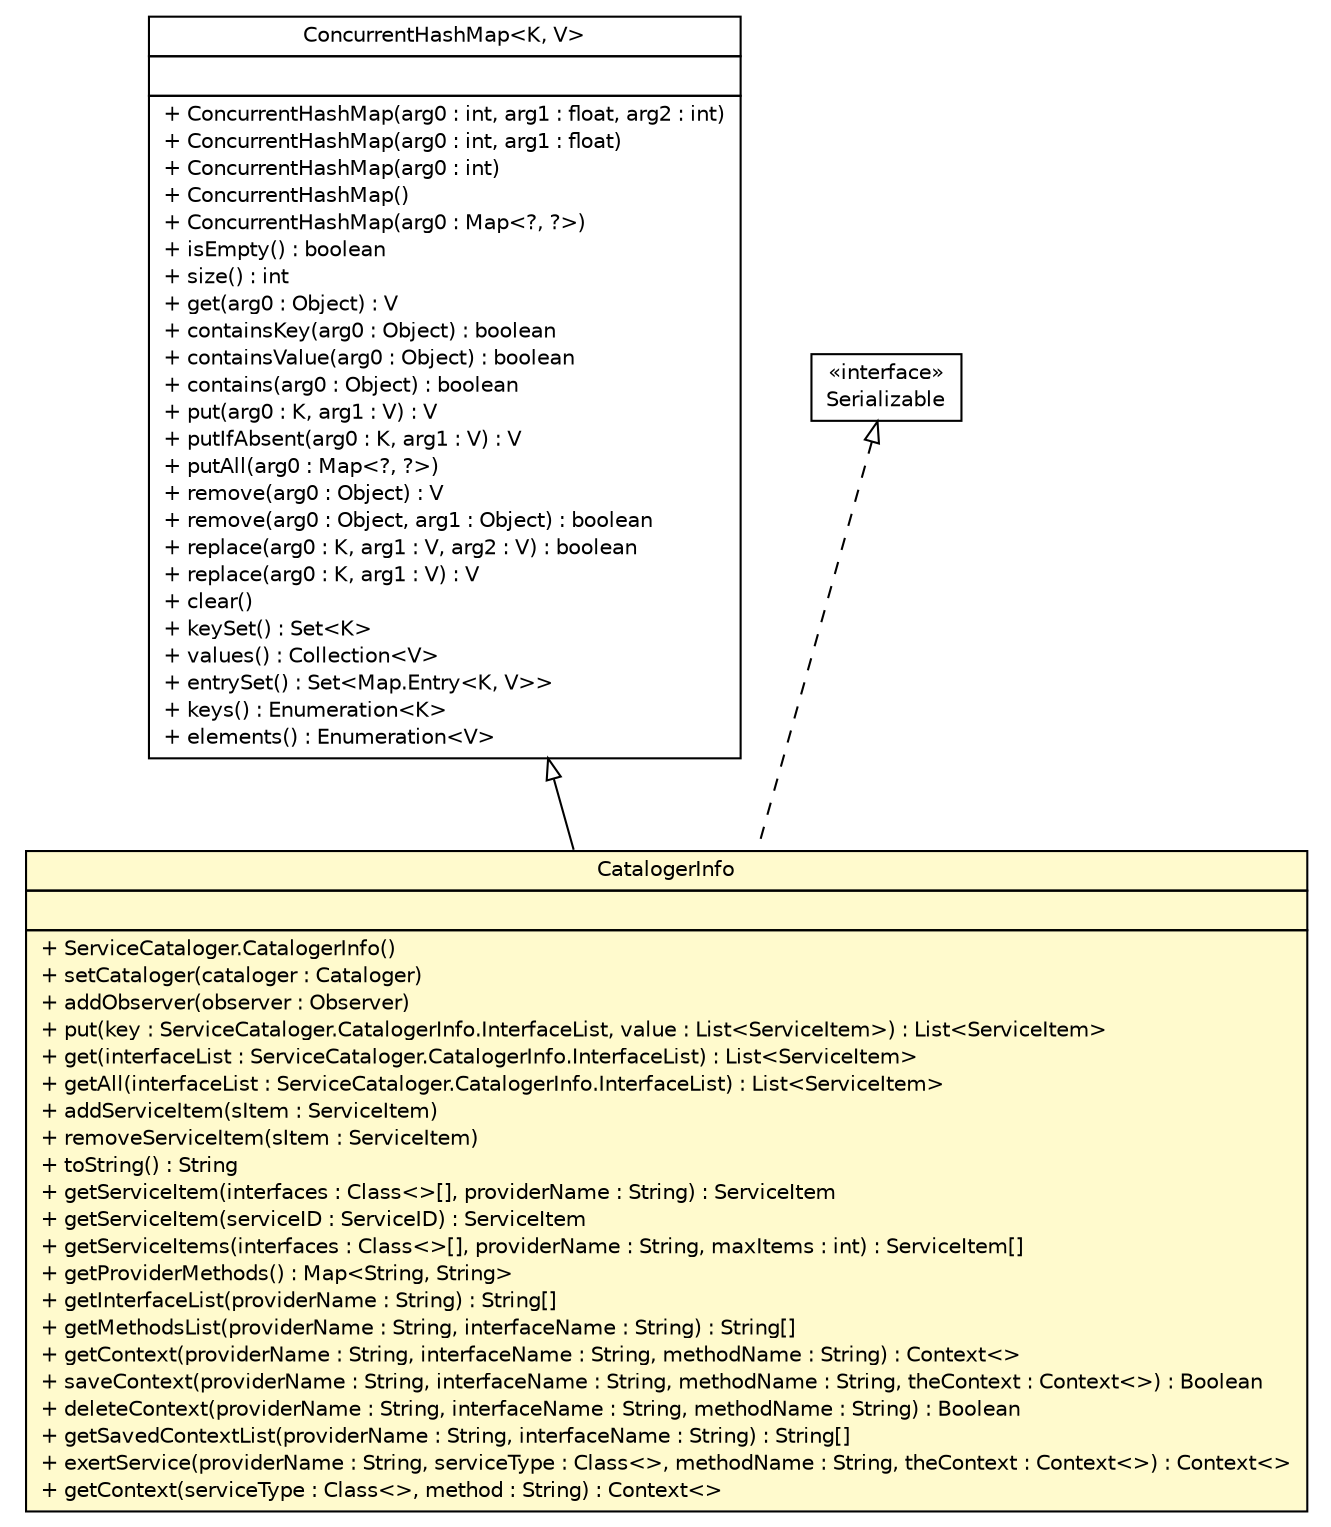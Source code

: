 #!/usr/local/bin/dot
#
# Class diagram 
# Generated by UMLGraph version R5_6 (http://www.umlgraph.org/)
#

digraph G {
	edge [fontname="Helvetica",fontsize=10,labelfontname="Helvetica",labelfontsize=10];
	node [fontname="Helvetica",fontsize=10,shape=plaintext];
	nodesep=0.25;
	ranksep=0.5;
	// sorcer.core.provider.cataloger.ServiceCataloger.CatalogerInfo
	c294913 [label=<<table title="sorcer.core.provider.cataloger.ServiceCataloger.CatalogerInfo" border="0" cellborder="1" cellspacing="0" cellpadding="2" port="p" bgcolor="lemonChiffon" href="./ServiceCataloger.CatalogerInfo.html">
		<tr><td><table border="0" cellspacing="0" cellpadding="1">
<tr><td align="center" balign="center"> CatalogerInfo </td></tr>
		</table></td></tr>
		<tr><td><table border="0" cellspacing="0" cellpadding="1">
<tr><td align="left" balign="left">  </td></tr>
		</table></td></tr>
		<tr><td><table border="0" cellspacing="0" cellpadding="1">
<tr><td align="left" balign="left"> + ServiceCataloger.CatalogerInfo() </td></tr>
<tr><td align="left" balign="left"> + setCataloger(cataloger : Cataloger) </td></tr>
<tr><td align="left" balign="left"> + addObserver(observer : Observer) </td></tr>
<tr><td align="left" balign="left"> + put(key : ServiceCataloger.CatalogerInfo.InterfaceList, value : List&lt;ServiceItem&gt;) : List&lt;ServiceItem&gt; </td></tr>
<tr><td align="left" balign="left"> + get(interfaceList : ServiceCataloger.CatalogerInfo.InterfaceList) : List&lt;ServiceItem&gt; </td></tr>
<tr><td align="left" balign="left"> + getAll(interfaceList : ServiceCataloger.CatalogerInfo.InterfaceList) : List&lt;ServiceItem&gt; </td></tr>
<tr><td align="left" balign="left"> + addServiceItem(sItem : ServiceItem) </td></tr>
<tr><td align="left" balign="left"> + removeServiceItem(sItem : ServiceItem) </td></tr>
<tr><td align="left" balign="left"> + toString() : String </td></tr>
<tr><td align="left" balign="left"> + getServiceItem(interfaces : Class&lt;&gt;[], providerName : String) : ServiceItem </td></tr>
<tr><td align="left" balign="left"> + getServiceItem(serviceID : ServiceID) : ServiceItem </td></tr>
<tr><td align="left" balign="left"> + getServiceItems(interfaces : Class&lt;&gt;[], providerName : String, maxItems : int) : ServiceItem[] </td></tr>
<tr><td align="left" balign="left"> + getProviderMethods() : Map&lt;String, String&gt; </td></tr>
<tr><td align="left" balign="left"> + getInterfaceList(providerName : String) : String[] </td></tr>
<tr><td align="left" balign="left"> + getMethodsList(providerName : String, interfaceName : String) : String[] </td></tr>
<tr><td align="left" balign="left"> + getContext(providerName : String, interfaceName : String, methodName : String) : Context&lt;&gt; </td></tr>
<tr><td align="left" balign="left"> + saveContext(providerName : String, interfaceName : String, methodName : String, theContext : Context&lt;&gt;) : Boolean </td></tr>
<tr><td align="left" balign="left"> + deleteContext(providerName : String, interfaceName : String, methodName : String) : Boolean </td></tr>
<tr><td align="left" balign="left"> + getSavedContextList(providerName : String, interfaceName : String) : String[] </td></tr>
<tr><td align="left" balign="left"> + exertService(providerName : String, serviceType : Class&lt;&gt;, methodName : String, theContext : Context&lt;&gt;) : Context&lt;&gt; </td></tr>
<tr><td align="left" balign="left"> + getContext(serviceType : Class&lt;&gt;, method : String) : Context&lt;&gt; </td></tr>
		</table></td></tr>
		</table>>, URL="./ServiceCataloger.CatalogerInfo.html", fontname="Helvetica", fontcolor="black", fontsize=10.0];
	//sorcer.core.provider.cataloger.ServiceCataloger.CatalogerInfo extends java.util.concurrent.ConcurrentHashMap<sorcer.core.provider.cataloger.ServiceCataloger.CatalogerInfo.InterfaceList, java.util.List<net.jini.core.lookup.ServiceItem>>
	c295031:p -> c294913:p [dir=back,arrowtail=empty];
	//sorcer.core.provider.cataloger.ServiceCataloger.CatalogerInfo implements java.io.Serializable
	c295032:p -> c294913:p [dir=back,arrowtail=empty,style=dashed];
	// java.io.Serializable
	c295032 [label=<<table title="java.io.Serializable" border="0" cellborder="1" cellspacing="0" cellpadding="2" port="p" href="http://docs.oracle.com/javase/7/docs/api/java/io/Serializable.html">
		<tr><td><table border="0" cellspacing="0" cellpadding="1">
<tr><td align="center" balign="center"> &#171;interface&#187; </td></tr>
<tr><td align="center" balign="center"> Serializable </td></tr>
		</table></td></tr>
		</table>>, URL="http://docs.oracle.com/javase/7/docs/api/java/io/Serializable.html", fontname="Helvetica", fontcolor="black", fontsize=10.0];
	// java.util.concurrent.ConcurrentHashMap<K, V>
	c295031 [label=<<table title="java.util.concurrent.ConcurrentHashMap" border="0" cellborder="1" cellspacing="0" cellpadding="2" port="p" href="http://docs.oracle.com/javase/7/docs/api/java/util/concurrent/ConcurrentHashMap.html">
		<tr><td><table border="0" cellspacing="0" cellpadding="1">
<tr><td align="center" balign="center"> ConcurrentHashMap&lt;K, V&gt; </td></tr>
		</table></td></tr>
		<tr><td><table border="0" cellspacing="0" cellpadding="1">
<tr><td align="left" balign="left">  </td></tr>
		</table></td></tr>
		<tr><td><table border="0" cellspacing="0" cellpadding="1">
<tr><td align="left" balign="left"> + ConcurrentHashMap(arg0 : int, arg1 : float, arg2 : int) </td></tr>
<tr><td align="left" balign="left"> + ConcurrentHashMap(arg0 : int, arg1 : float) </td></tr>
<tr><td align="left" balign="left"> + ConcurrentHashMap(arg0 : int) </td></tr>
<tr><td align="left" balign="left"> + ConcurrentHashMap() </td></tr>
<tr><td align="left" balign="left"> + ConcurrentHashMap(arg0 : Map&lt;?, ?&gt;) </td></tr>
<tr><td align="left" balign="left"> + isEmpty() : boolean </td></tr>
<tr><td align="left" balign="left"> + size() : int </td></tr>
<tr><td align="left" balign="left"> + get(arg0 : Object) : V </td></tr>
<tr><td align="left" balign="left"> + containsKey(arg0 : Object) : boolean </td></tr>
<tr><td align="left" balign="left"> + containsValue(arg0 : Object) : boolean </td></tr>
<tr><td align="left" balign="left"> + contains(arg0 : Object) : boolean </td></tr>
<tr><td align="left" balign="left"> + put(arg0 : K, arg1 : V) : V </td></tr>
<tr><td align="left" balign="left"> + putIfAbsent(arg0 : K, arg1 : V) : V </td></tr>
<tr><td align="left" balign="left"> + putAll(arg0 : Map&lt;?, ?&gt;) </td></tr>
<tr><td align="left" balign="left"> + remove(arg0 : Object) : V </td></tr>
<tr><td align="left" balign="left"> + remove(arg0 : Object, arg1 : Object) : boolean </td></tr>
<tr><td align="left" balign="left"> + replace(arg0 : K, arg1 : V, arg2 : V) : boolean </td></tr>
<tr><td align="left" balign="left"> + replace(arg0 : K, arg1 : V) : V </td></tr>
<tr><td align="left" balign="left"> + clear() </td></tr>
<tr><td align="left" balign="left"> + keySet() : Set&lt;K&gt; </td></tr>
<tr><td align="left" balign="left"> + values() : Collection&lt;V&gt; </td></tr>
<tr><td align="left" balign="left"> + entrySet() : Set&lt;Map.Entry&lt;K, V&gt;&gt; </td></tr>
<tr><td align="left" balign="left"> + keys() : Enumeration&lt;K&gt; </td></tr>
<tr><td align="left" balign="left"> + elements() : Enumeration&lt;V&gt; </td></tr>
		</table></td></tr>
		</table>>, URL="http://docs.oracle.com/javase/7/docs/api/java/util/concurrent/ConcurrentHashMap.html", fontname="Helvetica", fontcolor="black", fontsize=10.0];
}

